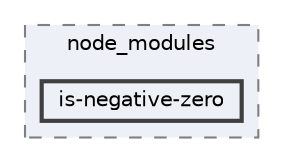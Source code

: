 digraph "pkiclassroomrescheduler/src/main/frontend/node_modules/is-negative-zero"
{
 // LATEX_PDF_SIZE
  bgcolor="transparent";
  edge [fontname=Helvetica,fontsize=10,labelfontname=Helvetica,labelfontsize=10];
  node [fontname=Helvetica,fontsize=10,shape=box,height=0.2,width=0.4];
  compound=true
  subgraph clusterdir_72953eda66ccb3a2722c28e1c3e6c23b {
    graph [ bgcolor="#edf0f7", pencolor="grey50", label="node_modules", fontname=Helvetica,fontsize=10 style="filled,dashed", URL="dir_72953eda66ccb3a2722c28e1c3e6c23b.html",tooltip=""]
  dir_e371f6a8883836c6749a4399b5d6ff4c [label="is-negative-zero", fillcolor="#edf0f7", color="grey25", style="filled,bold", URL="dir_e371f6a8883836c6749a4399b5d6ff4c.html",tooltip=""];
  }
}
